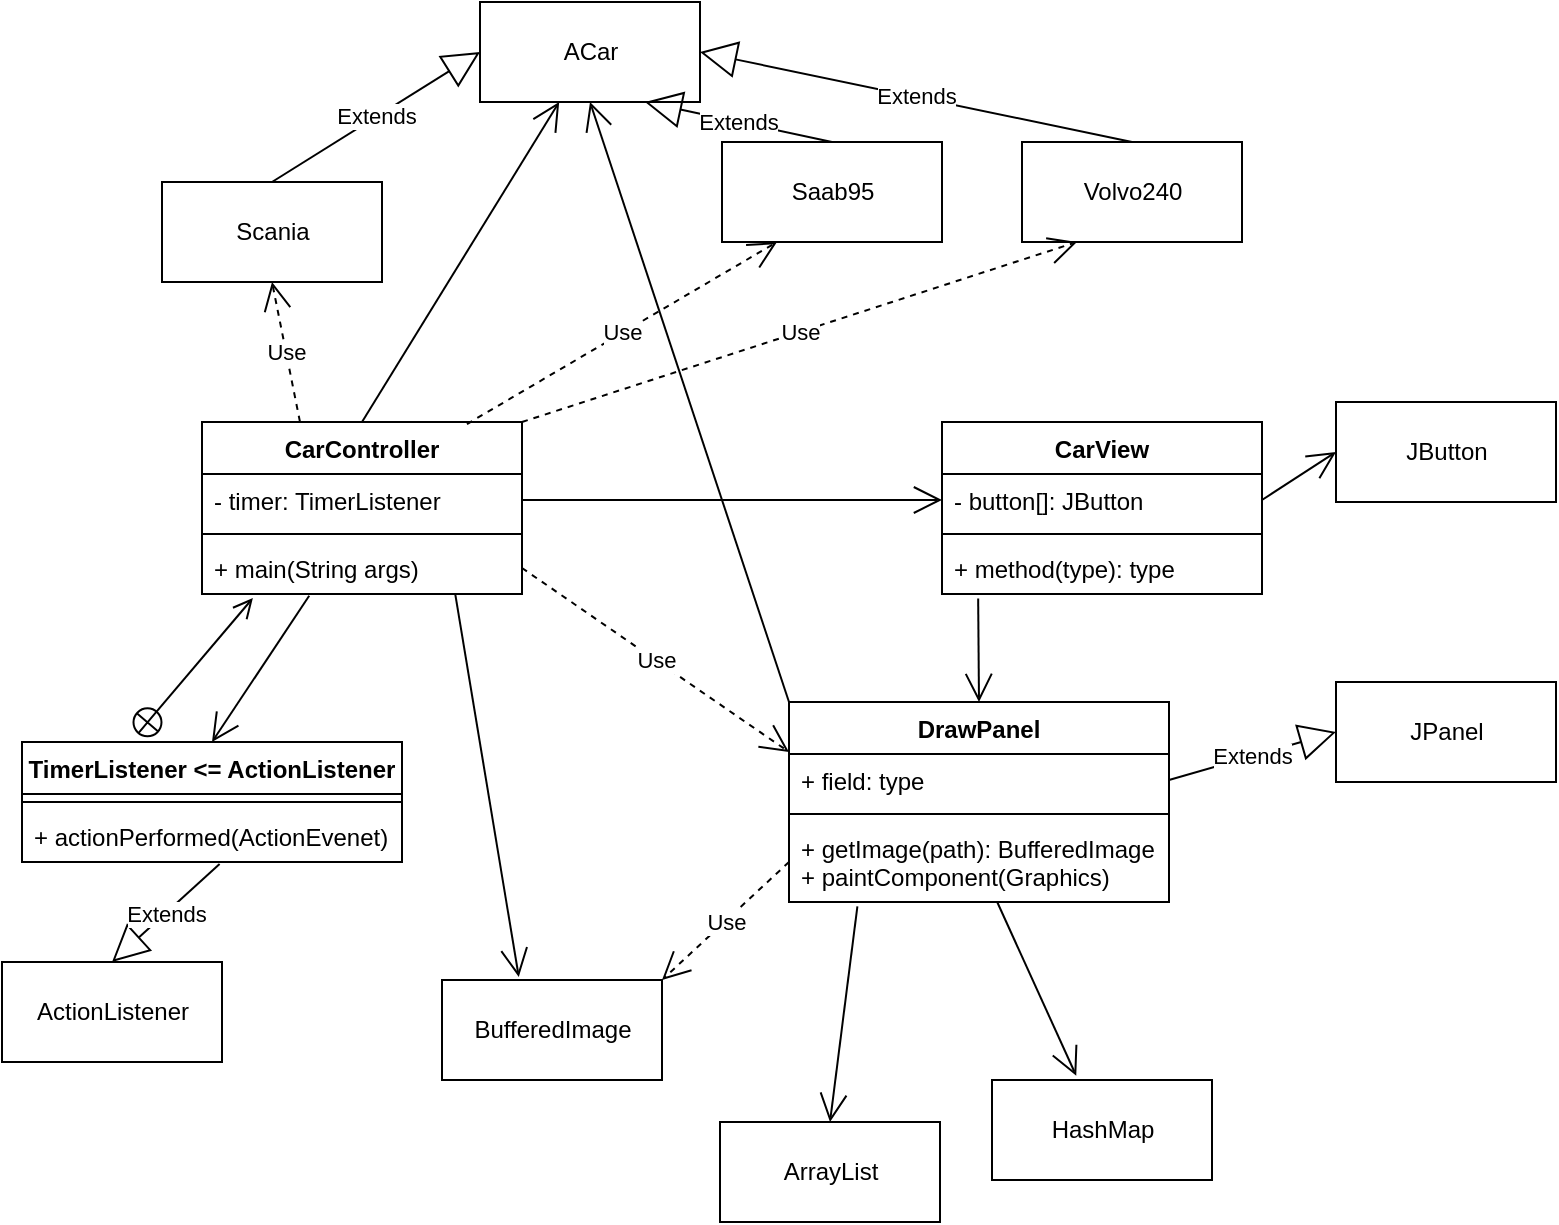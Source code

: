 <mxfile version="13.10.4" type="device"><diagram id="ecA78nppTtvyXu002oNl" name="Page-1"><mxGraphModel dx="1038" dy="523" grid="1" gridSize="10" guides="1" tooltips="1" connect="1" arrows="1" fold="1" page="1" pageScale="1" pageWidth="827" pageHeight="1169" math="0" shadow="0"><root><mxCell id="0"/><mxCell id="1" parent="0"/><mxCell id="T7uT3LDMt8vaUPLxzDxL-1" value="Scania" style="html=1;" parent="1" vertex="1"><mxGeometry x="130" y="110" width="110" height="50" as="geometry"/></mxCell><mxCell id="T7uT3LDMt8vaUPLxzDxL-2" value="Saab95" style="html=1;" parent="1" vertex="1"><mxGeometry x="410" y="90" width="110" height="50" as="geometry"/></mxCell><mxCell id="T7uT3LDMt8vaUPLxzDxL-3" value="Volvo240" style="html=1;" parent="1" vertex="1"><mxGeometry x="560" y="90" width="110" height="50" as="geometry"/></mxCell><mxCell id="T7uT3LDMt8vaUPLxzDxL-4" value="CarController" style="swimlane;fontStyle=1;align=center;verticalAlign=top;childLayout=stackLayout;horizontal=1;startSize=26;horizontalStack=0;resizeParent=1;resizeParentMax=0;resizeLast=0;collapsible=1;marginBottom=0;" parent="1" vertex="1"><mxGeometry x="150" y="230" width="160" height="86" as="geometry"/></mxCell><mxCell id="T7uT3LDMt8vaUPLxzDxL-5" value="- timer: TimerListener" style="text;strokeColor=none;fillColor=none;align=left;verticalAlign=top;spacingLeft=4;spacingRight=4;overflow=hidden;rotatable=0;points=[[0,0.5],[1,0.5]];portConstraint=eastwest;" parent="T7uT3LDMt8vaUPLxzDxL-4" vertex="1"><mxGeometry y="26" width="160" height="26" as="geometry"/></mxCell><mxCell id="T7uT3LDMt8vaUPLxzDxL-6" value="" style="line;strokeWidth=1;fillColor=none;align=left;verticalAlign=middle;spacingTop=-1;spacingLeft=3;spacingRight=3;rotatable=0;labelPosition=right;points=[];portConstraint=eastwest;" parent="T7uT3LDMt8vaUPLxzDxL-4" vertex="1"><mxGeometry y="52" width="160" height="8" as="geometry"/></mxCell><mxCell id="T7uT3LDMt8vaUPLxzDxL-7" value="+ main(String args)&#10;" style="text;strokeColor=none;fillColor=none;align=left;verticalAlign=top;spacingLeft=4;spacingRight=4;overflow=hidden;rotatable=0;points=[[0,0.5],[1,0.5]];portConstraint=eastwest;" parent="T7uT3LDMt8vaUPLxzDxL-4" vertex="1"><mxGeometry y="60" width="160" height="26" as="geometry"/></mxCell><mxCell id="T7uT3LDMt8vaUPLxzDxL-8" value="TimerListener &lt;= ActionListener" style="swimlane;fontStyle=1;align=center;verticalAlign=top;childLayout=stackLayout;horizontal=1;startSize=26;horizontalStack=0;resizeParent=1;resizeParentMax=0;resizeLast=0;collapsible=1;marginBottom=0;" parent="1" vertex="1"><mxGeometry x="60" y="390" width="190" height="60" as="geometry"/></mxCell><mxCell id="T7uT3LDMt8vaUPLxzDxL-10" value="" style="line;strokeWidth=1;fillColor=none;align=left;verticalAlign=middle;spacingTop=-1;spacingLeft=3;spacingRight=3;rotatable=0;labelPosition=right;points=[];portConstraint=eastwest;" parent="T7uT3LDMt8vaUPLxzDxL-8" vertex="1"><mxGeometry y="26" width="190" height="8" as="geometry"/></mxCell><mxCell id="T7uT3LDMt8vaUPLxzDxL-11" value="+ actionPerformed(ActionEvenet)" style="text;strokeColor=none;fillColor=none;align=left;verticalAlign=top;spacingLeft=4;spacingRight=4;overflow=hidden;rotatable=0;points=[[0,0.5],[1,0.5]];portConstraint=eastwest;" parent="T7uT3LDMt8vaUPLxzDxL-8" vertex="1"><mxGeometry y="34" width="190" height="26" as="geometry"/></mxCell><mxCell id="T7uT3LDMt8vaUPLxzDxL-12" value="CarView" style="swimlane;fontStyle=1;align=center;verticalAlign=top;childLayout=stackLayout;horizontal=1;startSize=26;horizontalStack=0;resizeParent=1;resizeParentMax=0;resizeLast=0;collapsible=1;marginBottom=0;" parent="1" vertex="1"><mxGeometry x="520" y="230" width="160" height="86" as="geometry"/></mxCell><mxCell id="T7uT3LDMt8vaUPLxzDxL-13" value="- button[]: JButton" style="text;strokeColor=none;fillColor=none;align=left;verticalAlign=top;spacingLeft=4;spacingRight=4;overflow=hidden;rotatable=0;points=[[0,0.5],[1,0.5]];portConstraint=eastwest;" parent="T7uT3LDMt8vaUPLxzDxL-12" vertex="1"><mxGeometry y="26" width="160" height="26" as="geometry"/></mxCell><mxCell id="T7uT3LDMt8vaUPLxzDxL-14" value="" style="line;strokeWidth=1;fillColor=none;align=left;verticalAlign=middle;spacingTop=-1;spacingLeft=3;spacingRight=3;rotatable=0;labelPosition=right;points=[];portConstraint=eastwest;" parent="T7uT3LDMt8vaUPLxzDxL-12" vertex="1"><mxGeometry y="52" width="160" height="8" as="geometry"/></mxCell><mxCell id="T7uT3LDMt8vaUPLxzDxL-15" value="+ method(type): type" style="text;strokeColor=none;fillColor=none;align=left;verticalAlign=top;spacingLeft=4;spacingRight=4;overflow=hidden;rotatable=0;points=[[0,0.5],[1,0.5]];portConstraint=eastwest;" parent="T7uT3LDMt8vaUPLxzDxL-12" vertex="1"><mxGeometry y="60" width="160" height="26" as="geometry"/></mxCell><mxCell id="T7uT3LDMt8vaUPLxzDxL-16" value="DrawPanel" style="swimlane;fontStyle=1;align=center;verticalAlign=top;childLayout=stackLayout;horizontal=1;startSize=26;horizontalStack=0;resizeParent=1;resizeParentMax=0;resizeLast=0;collapsible=1;marginBottom=0;" parent="1" vertex="1"><mxGeometry x="443.5" y="370" width="190" height="100" as="geometry"/></mxCell><mxCell id="T7uT3LDMt8vaUPLxzDxL-17" value="+ field: type" style="text;strokeColor=none;fillColor=none;align=left;verticalAlign=top;spacingLeft=4;spacingRight=4;overflow=hidden;rotatable=0;points=[[0,0.5],[1,0.5]];portConstraint=eastwest;" parent="T7uT3LDMt8vaUPLxzDxL-16" vertex="1"><mxGeometry y="26" width="190" height="26" as="geometry"/></mxCell><mxCell id="T7uT3LDMt8vaUPLxzDxL-18" value="" style="line;strokeWidth=1;fillColor=none;align=left;verticalAlign=middle;spacingTop=-1;spacingLeft=3;spacingRight=3;rotatable=0;labelPosition=right;points=[];portConstraint=eastwest;" parent="T7uT3LDMt8vaUPLxzDxL-16" vertex="1"><mxGeometry y="52" width="190" height="8" as="geometry"/></mxCell><mxCell id="T7uT3LDMt8vaUPLxzDxL-19" value="+ getImage(path): BufferedImage&#10;+ paintComponent(Graphics)" style="text;strokeColor=none;fillColor=none;align=left;verticalAlign=top;spacingLeft=4;spacingRight=4;overflow=hidden;rotatable=0;points=[[0,0.5],[1,0.5]];portConstraint=eastwest;" parent="T7uT3LDMt8vaUPLxzDxL-16" vertex="1"><mxGeometry y="60" width="190" height="40" as="geometry"/></mxCell><mxCell id="T7uT3LDMt8vaUPLxzDxL-20" value="ACar" style="html=1;" parent="1" vertex="1"><mxGeometry x="289" y="20" width="110" height="50" as="geometry"/></mxCell><mxCell id="T7uT3LDMt8vaUPLxzDxL-21" value="Extends" style="endArrow=block;endSize=16;endFill=0;html=1;exitX=0.5;exitY=0;exitDx=0;exitDy=0;entryX=0;entryY=0.5;entryDx=0;entryDy=0;" parent="1" source="T7uT3LDMt8vaUPLxzDxL-1" target="T7uT3LDMt8vaUPLxzDxL-20" edge="1"><mxGeometry width="160" relative="1" as="geometry"><mxPoint x="260" y="50" as="sourcePoint"/><mxPoint x="100" y="50" as="targetPoint"/></mxGeometry></mxCell><mxCell id="T7uT3LDMt8vaUPLxzDxL-22" value="Extends" style="endArrow=block;endSize=16;endFill=0;html=1;exitX=0.5;exitY=0;exitDx=0;exitDy=0;entryX=0.75;entryY=1;entryDx=0;entryDy=0;" parent="1" source="T7uT3LDMt8vaUPLxzDxL-2" target="T7uT3LDMt8vaUPLxzDxL-20" edge="1"><mxGeometry width="160" relative="1" as="geometry"><mxPoint x="650" y="20" as="sourcePoint"/><mxPoint x="490" y="20" as="targetPoint"/></mxGeometry></mxCell><mxCell id="T7uT3LDMt8vaUPLxzDxL-23" value="Extends" style="endArrow=block;endSize=16;endFill=0;html=1;exitX=0.5;exitY=0;exitDx=0;exitDy=0;entryX=1;entryY=0.5;entryDx=0;entryDy=0;" parent="1" source="T7uT3LDMt8vaUPLxzDxL-3" target="T7uT3LDMt8vaUPLxzDxL-20" edge="1"><mxGeometry width="160" relative="1" as="geometry"><mxPoint x="690" y="40" as="sourcePoint"/><mxPoint x="410" y="40" as="targetPoint"/></mxGeometry></mxCell><mxCell id="T7uT3LDMt8vaUPLxzDxL-24" value="" style="endArrow=open;startArrow=circlePlus;endFill=0;startFill=0;endSize=8;html=1;exitX=0.303;exitY=-0.062;exitDx=0;exitDy=0;exitPerimeter=0;entryX=0.159;entryY=1.079;entryDx=0;entryDy=0;entryPerimeter=0;" parent="1" source="T7uT3LDMt8vaUPLxzDxL-8" target="T7uT3LDMt8vaUPLxzDxL-7" edge="1"><mxGeometry width="160" relative="1" as="geometry"><mxPoint x="190" y="330" as="sourcePoint"/><mxPoint x="50" y="350" as="targetPoint"/></mxGeometry></mxCell><mxCell id="T7uT3LDMt8vaUPLxzDxL-25" value="JPanel" style="html=1;" parent="1" vertex="1"><mxGeometry x="717" y="360" width="110" height="50" as="geometry"/></mxCell><mxCell id="T7uT3LDMt8vaUPLxzDxL-27" value="ActionListener" style="html=1;" parent="1" vertex="1"><mxGeometry x="50" y="500" width="110" height="50" as="geometry"/></mxCell><mxCell id="T7uT3LDMt8vaUPLxzDxL-34" value="" style="endArrow=open;endFill=1;endSize=12;html=1;exitX=0.5;exitY=0;exitDx=0;exitDy=0;" parent="1" source="T7uT3LDMt8vaUPLxzDxL-4" target="T7uT3LDMt8vaUPLxzDxL-20" edge="1"><mxGeometry width="160" relative="1" as="geometry"><mxPoint x="540" y="260" as="sourcePoint"/><mxPoint x="380" y="260" as="targetPoint"/></mxGeometry></mxCell><mxCell id="T7uT3LDMt8vaUPLxzDxL-36" value="JButton" style="html=1;" parent="1" vertex="1"><mxGeometry x="717" y="220" width="110" height="50" as="geometry"/></mxCell><mxCell id="T7uT3LDMt8vaUPLxzDxL-39" value="" style="endArrow=open;endFill=1;endSize=12;html=1;exitX=0;exitY=0;exitDx=0;exitDy=0;entryX=0.5;entryY=1;entryDx=0;entryDy=0;" parent="1" source="T7uT3LDMt8vaUPLxzDxL-16" target="T7uT3LDMt8vaUPLxzDxL-20" edge="1"><mxGeometry width="160" relative="1" as="geometry"><mxPoint x="540" y="310" as="sourcePoint"/><mxPoint x="380" y="310" as="targetPoint"/></mxGeometry></mxCell><mxCell id="T7uT3LDMt8vaUPLxzDxL-40" value="BufferedImage" style="html=1;" parent="1" vertex="1"><mxGeometry x="270" y="509" width="110" height="50" as="geometry"/></mxCell><mxCell id="T7uT3LDMt8vaUPLxzDxL-41" value="HashMap" style="html=1;" parent="1" vertex="1"><mxGeometry x="545" y="559" width="110" height="50" as="geometry"/></mxCell><mxCell id="T7uT3LDMt8vaUPLxzDxL-42" value="ArrayList" style="html=1;" parent="1" vertex="1"><mxGeometry x="409" y="580" width="110" height="50" as="geometry"/></mxCell><mxCell id="T7uT3LDMt8vaUPLxzDxL-47" value="Use" style="endArrow=open;endSize=12;dashed=1;html=1;exitX=0.306;exitY=-0.002;exitDx=0;exitDy=0;entryX=0.5;entryY=1;entryDx=0;entryDy=0;exitPerimeter=0;" parent="1" source="T7uT3LDMt8vaUPLxzDxL-4" target="T7uT3LDMt8vaUPLxzDxL-1" edge="1"><mxGeometry width="160" relative="1" as="geometry"><mxPoint x="220" y="190" as="sourcePoint"/><mxPoint x="60" y="190" as="targetPoint"/></mxGeometry></mxCell><mxCell id="T7uT3LDMt8vaUPLxzDxL-48" value="Use" style="endArrow=open;endSize=12;dashed=1;html=1;exitX=0.828;exitY=0.012;exitDx=0;exitDy=0;entryX=0.25;entryY=1;entryDx=0;entryDy=0;exitPerimeter=0;" parent="1" source="T7uT3LDMt8vaUPLxzDxL-4" target="T7uT3LDMt8vaUPLxzDxL-2" edge="1"><mxGeometry width="160" relative="1" as="geometry"><mxPoint x="700" y="30" as="sourcePoint"/><mxPoint x="540" y="30" as="targetPoint"/></mxGeometry></mxCell><mxCell id="T7uT3LDMt8vaUPLxzDxL-49" value="Use" style="endArrow=open;endSize=12;dashed=1;html=1;exitX=1;exitY=0;exitDx=0;exitDy=0;entryX=0.25;entryY=1;entryDx=0;entryDy=0;" parent="1" source="T7uT3LDMt8vaUPLxzDxL-4" target="T7uT3LDMt8vaUPLxzDxL-3" edge="1"><mxGeometry width="160" relative="1" as="geometry"><mxPoint x="730" y="30" as="sourcePoint"/><mxPoint x="570" y="30" as="targetPoint"/></mxGeometry></mxCell><mxCell id="T7uT3LDMt8vaUPLxzDxL-35" value="" style="endArrow=open;endFill=1;endSize=12;html=1;exitX=1;exitY=0.5;exitDx=0;exitDy=0;entryX=0;entryY=0.5;entryDx=0;entryDy=0;" parent="1" source="T7uT3LDMt8vaUPLxzDxL-5" target="T7uT3LDMt8vaUPLxzDxL-13" edge="1"><mxGeometry width="160" relative="1" as="geometry"><mxPoint x="550" y="330" as="sourcePoint"/><mxPoint x="390" y="330" as="targetPoint"/></mxGeometry></mxCell><mxCell id="T7uT3LDMt8vaUPLxzDxL-37" value="" style="endArrow=open;endFill=1;endSize=12;html=1;exitX=1;exitY=0.5;exitDx=0;exitDy=0;entryX=0;entryY=0.5;entryDx=0;entryDy=0;" parent="1" source="T7uT3LDMt8vaUPLxzDxL-13" target="T7uT3LDMt8vaUPLxzDxL-36" edge="1"><mxGeometry width="160" relative="1" as="geometry"><mxPoint x="830" y="150" as="sourcePoint"/><mxPoint x="670" y="150" as="targetPoint"/></mxGeometry></mxCell><mxCell id="T7uT3LDMt8vaUPLxzDxL-26" value="Extends" style="endArrow=block;endSize=16;endFill=0;html=1;exitX=1;exitY=0.5;exitDx=0;exitDy=0;entryX=0;entryY=0.5;entryDx=0;entryDy=0;" parent="1" source="T7uT3LDMt8vaUPLxzDxL-17" target="T7uT3LDMt8vaUPLxzDxL-25" edge="1"><mxGeometry width="160" relative="1" as="geometry"><mxPoint x="860" y="350" as="sourcePoint"/><mxPoint x="700" y="350" as="targetPoint"/></mxGeometry></mxCell><mxCell id="T7uT3LDMt8vaUPLxzDxL-44" value="" style="endArrow=open;endFill=1;endSize=12;html=1;entryX=0.383;entryY=-0.042;entryDx=0;entryDy=0;entryPerimeter=0;" parent="1" source="T7uT3LDMt8vaUPLxzDxL-19" target="T7uT3LDMt8vaUPLxzDxL-41" edge="1"><mxGeometry width="160" relative="1" as="geometry"><mxPoint x="460" y="510" as="sourcePoint"/><mxPoint x="300" y="510" as="targetPoint"/></mxGeometry></mxCell><mxCell id="T7uT3LDMt8vaUPLxzDxL-43" value="" style="endArrow=open;endFill=1;endSize=12;html=1;exitX=0.18;exitY=1.054;exitDx=0;exitDy=0;entryX=0.5;entryY=0;entryDx=0;entryDy=0;exitPerimeter=0;" parent="1" source="T7uT3LDMt8vaUPLxzDxL-19" target="T7uT3LDMt8vaUPLxzDxL-42" edge="1"><mxGeometry width="160" relative="1" as="geometry"><mxPoint x="580" y="510" as="sourcePoint"/><mxPoint x="420" y="510" as="targetPoint"/></mxGeometry></mxCell><mxCell id="T7uT3LDMt8vaUPLxzDxL-45" value="Use" style="endArrow=open;endSize=12;dashed=1;html=1;exitX=0;exitY=0.5;exitDx=0;exitDy=0;entryX=1;entryY=0;entryDx=0;entryDy=0;" parent="1" source="T7uT3LDMt8vaUPLxzDxL-19" target="T7uT3LDMt8vaUPLxzDxL-40" edge="1"><mxGeometry width="160" relative="1" as="geometry"><mxPoint x="760" y="500" as="sourcePoint"/><mxPoint x="600" y="500" as="targetPoint"/></mxGeometry></mxCell><mxCell id="T7uT3LDMt8vaUPLxzDxL-38" value="" style="endArrow=open;endFill=1;endSize=12;html=1;exitX=0.113;exitY=1.086;exitDx=0;exitDy=0;entryX=0.5;entryY=0;entryDx=0;entryDy=0;exitPerimeter=0;" parent="1" source="T7uT3LDMt8vaUPLxzDxL-15" target="T7uT3LDMt8vaUPLxzDxL-16" edge="1"><mxGeometry width="160" relative="1" as="geometry"><mxPoint x="500" y="340" as="sourcePoint"/><mxPoint x="340" y="340" as="targetPoint"/></mxGeometry></mxCell><mxCell id="T7uT3LDMt8vaUPLxzDxL-46" value="" style="endArrow=open;endFill=1;endSize=12;html=1;entryX=0.349;entryY=-0.031;entryDx=0;entryDy=0;entryPerimeter=0;exitX=0.791;exitY=0.989;exitDx=0;exitDy=0;exitPerimeter=0;" parent="1" source="T7uT3LDMt8vaUPLxzDxL-7" target="T7uT3LDMt8vaUPLxzDxL-40" edge="1"><mxGeometry width="160" relative="1" as="geometry"><mxPoint x="380" y="470" as="sourcePoint"/><mxPoint x="310" y="500" as="targetPoint"/></mxGeometry></mxCell><mxCell id="T7uT3LDMt8vaUPLxzDxL-28" value="Extends" style="endArrow=block;endSize=16;endFill=0;html=1;exitX=0.52;exitY=1.038;exitDx=0;exitDy=0;entryX=0.5;entryY=0;entryDx=0;entryDy=0;exitPerimeter=0;" parent="1" source="T7uT3LDMt8vaUPLxzDxL-11" target="T7uT3LDMt8vaUPLxzDxL-27" edge="1"><mxGeometry width="160" relative="1" as="geometry"><mxPoint x="250" y="490" as="sourcePoint"/><mxPoint x="90" y="490" as="targetPoint"/></mxGeometry></mxCell><mxCell id="T7uT3LDMt8vaUPLxzDxL-29" value="" style="endArrow=open;endFill=1;endSize=12;html=1;exitX=0.335;exitY=1.034;exitDx=0;exitDy=0;entryX=0.5;entryY=0;entryDx=0;entryDy=0;exitPerimeter=0;" parent="1" source="T7uT3LDMt8vaUPLxzDxL-7" target="T7uT3LDMt8vaUPLxzDxL-8" edge="1"><mxGeometry width="160" relative="1" as="geometry"><mxPoint x="240" y="360" as="sourcePoint"/><mxPoint x="300" y="340" as="targetPoint"/></mxGeometry></mxCell><mxCell id="Iz-Nf0Zeak1oAQ5gheWf-1" value="Use" style="endArrow=open;endSize=12;dashed=1;html=1;exitX=1;exitY=0.5;exitDx=0;exitDy=0;entryX=0;entryY=0.25;entryDx=0;entryDy=0;" edge="1" parent="1" source="T7uT3LDMt8vaUPLxzDxL-7" target="T7uT3LDMt8vaUPLxzDxL-16"><mxGeometry width="160" relative="1" as="geometry"><mxPoint x="330" y="300" as="sourcePoint"/><mxPoint x="490" y="300" as="targetPoint"/></mxGeometry></mxCell></root></mxGraphModel></diagram></mxfile>